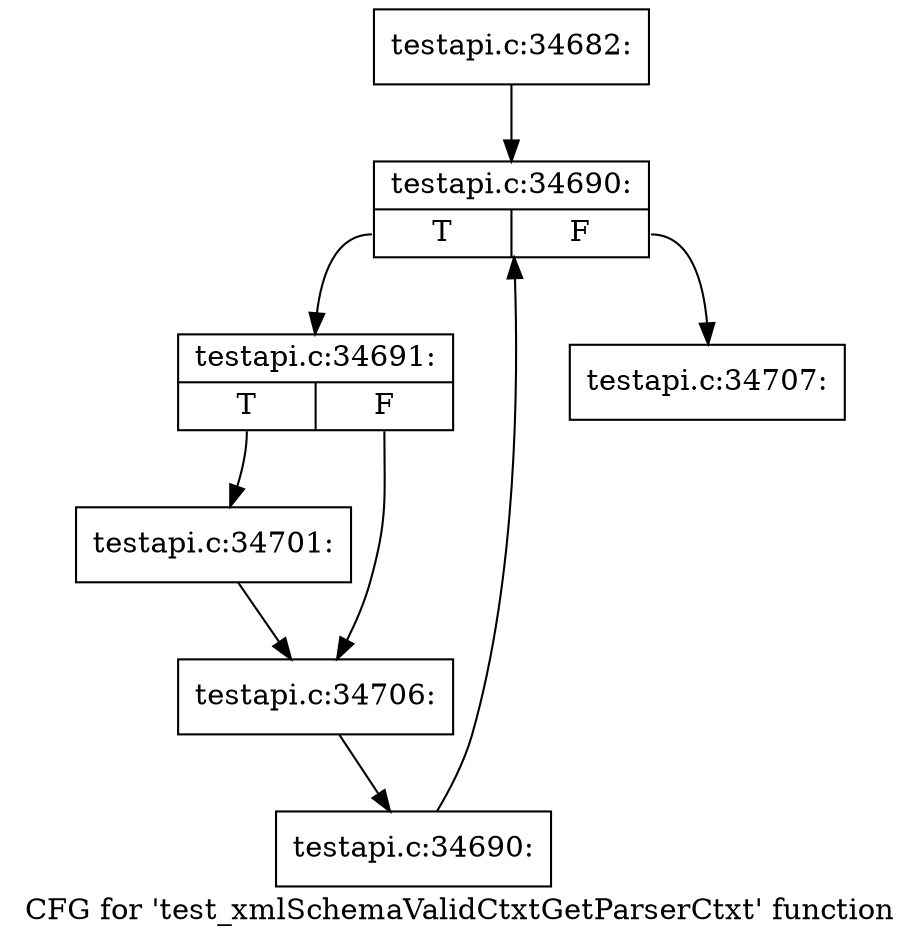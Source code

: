 digraph "CFG for 'test_xmlSchemaValidCtxtGetParserCtxt' function" {
	label="CFG for 'test_xmlSchemaValidCtxtGetParserCtxt' function";

	Node0x5375550 [shape=record,label="{testapi.c:34682:}"];
	Node0x5375550 -> Node0x5379650;
	Node0x5379650 [shape=record,label="{testapi.c:34690:|{<s0>T|<s1>F}}"];
	Node0x5379650:s0 -> Node0x5379930;
	Node0x5379650:s1 -> Node0x53794b0;
	Node0x5379930 [shape=record,label="{testapi.c:34691:|{<s0>T|<s1>F}}"];
	Node0x5379930:s0 -> Node0x537a800;
	Node0x5379930:s1 -> Node0x537ab30;
	Node0x537a800 [shape=record,label="{testapi.c:34701:}"];
	Node0x537a800 -> Node0x537ab30;
	Node0x537ab30 [shape=record,label="{testapi.c:34706:}"];
	Node0x537ab30 -> Node0x53798a0;
	Node0x53798a0 [shape=record,label="{testapi.c:34690:}"];
	Node0x53798a0 -> Node0x5379650;
	Node0x53794b0 [shape=record,label="{testapi.c:34707:}"];
}
